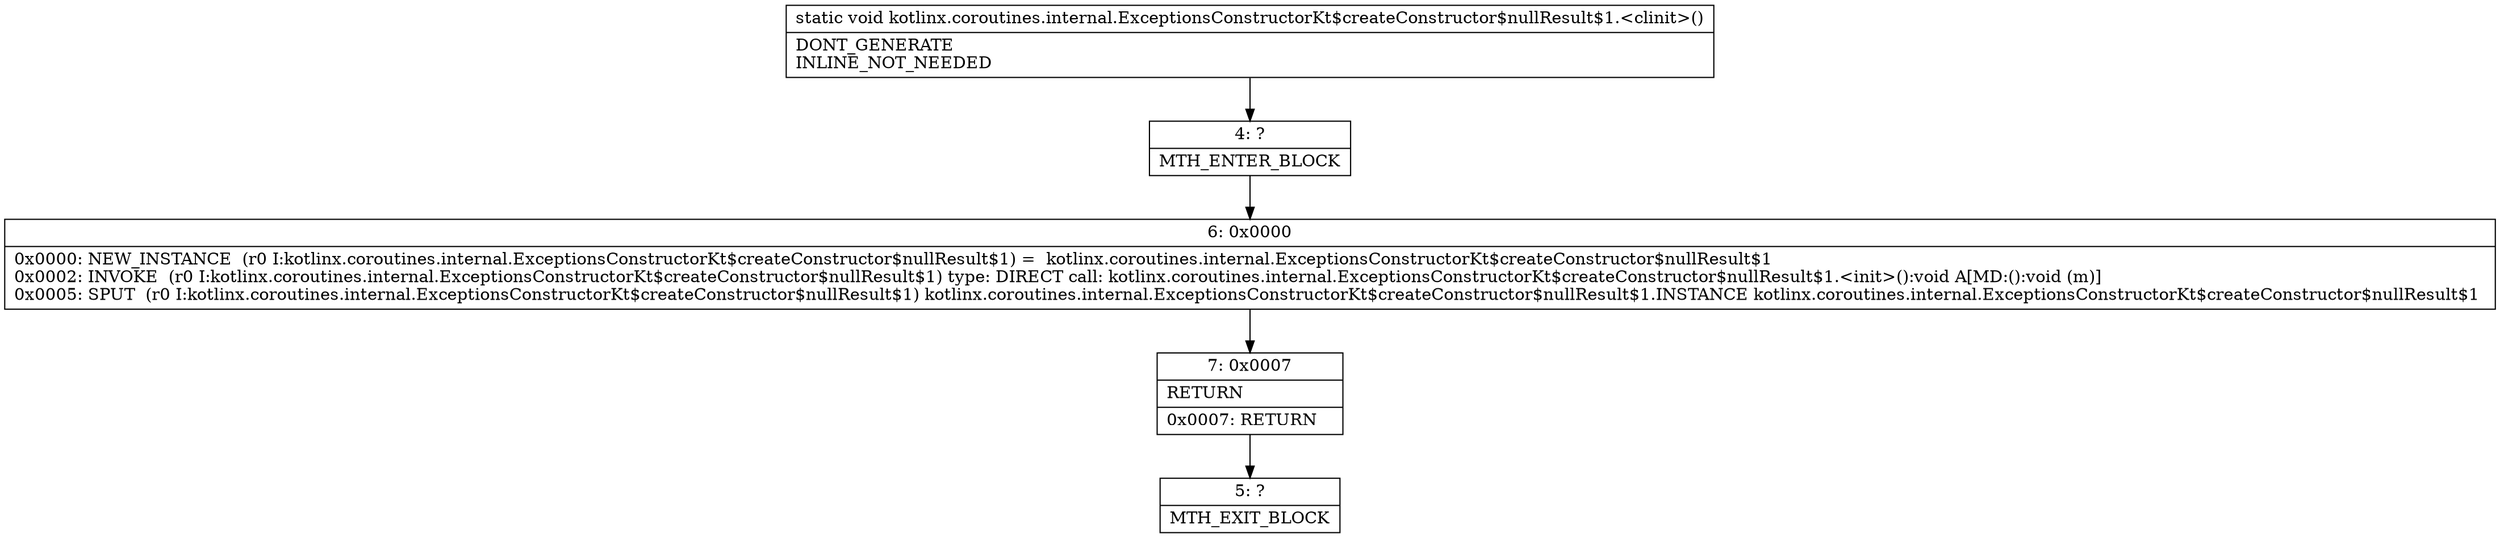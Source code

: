 digraph "CFG forkotlinx.coroutines.internal.ExceptionsConstructorKt$createConstructor$nullResult$1.\<clinit\>()V" {
Node_4 [shape=record,label="{4\:\ ?|MTH_ENTER_BLOCK\l}"];
Node_6 [shape=record,label="{6\:\ 0x0000|0x0000: NEW_INSTANCE  (r0 I:kotlinx.coroutines.internal.ExceptionsConstructorKt$createConstructor$nullResult$1) =  kotlinx.coroutines.internal.ExceptionsConstructorKt$createConstructor$nullResult$1 \l0x0002: INVOKE  (r0 I:kotlinx.coroutines.internal.ExceptionsConstructorKt$createConstructor$nullResult$1) type: DIRECT call: kotlinx.coroutines.internal.ExceptionsConstructorKt$createConstructor$nullResult$1.\<init\>():void A[MD:():void (m)]\l0x0005: SPUT  (r0 I:kotlinx.coroutines.internal.ExceptionsConstructorKt$createConstructor$nullResult$1) kotlinx.coroutines.internal.ExceptionsConstructorKt$createConstructor$nullResult$1.INSTANCE kotlinx.coroutines.internal.ExceptionsConstructorKt$createConstructor$nullResult$1 \l}"];
Node_7 [shape=record,label="{7\:\ 0x0007|RETURN\l|0x0007: RETURN   \l}"];
Node_5 [shape=record,label="{5\:\ ?|MTH_EXIT_BLOCK\l}"];
MethodNode[shape=record,label="{static void kotlinx.coroutines.internal.ExceptionsConstructorKt$createConstructor$nullResult$1.\<clinit\>()  | DONT_GENERATE\lINLINE_NOT_NEEDED\l}"];
MethodNode -> Node_4;Node_4 -> Node_6;
Node_6 -> Node_7;
Node_7 -> Node_5;
}

